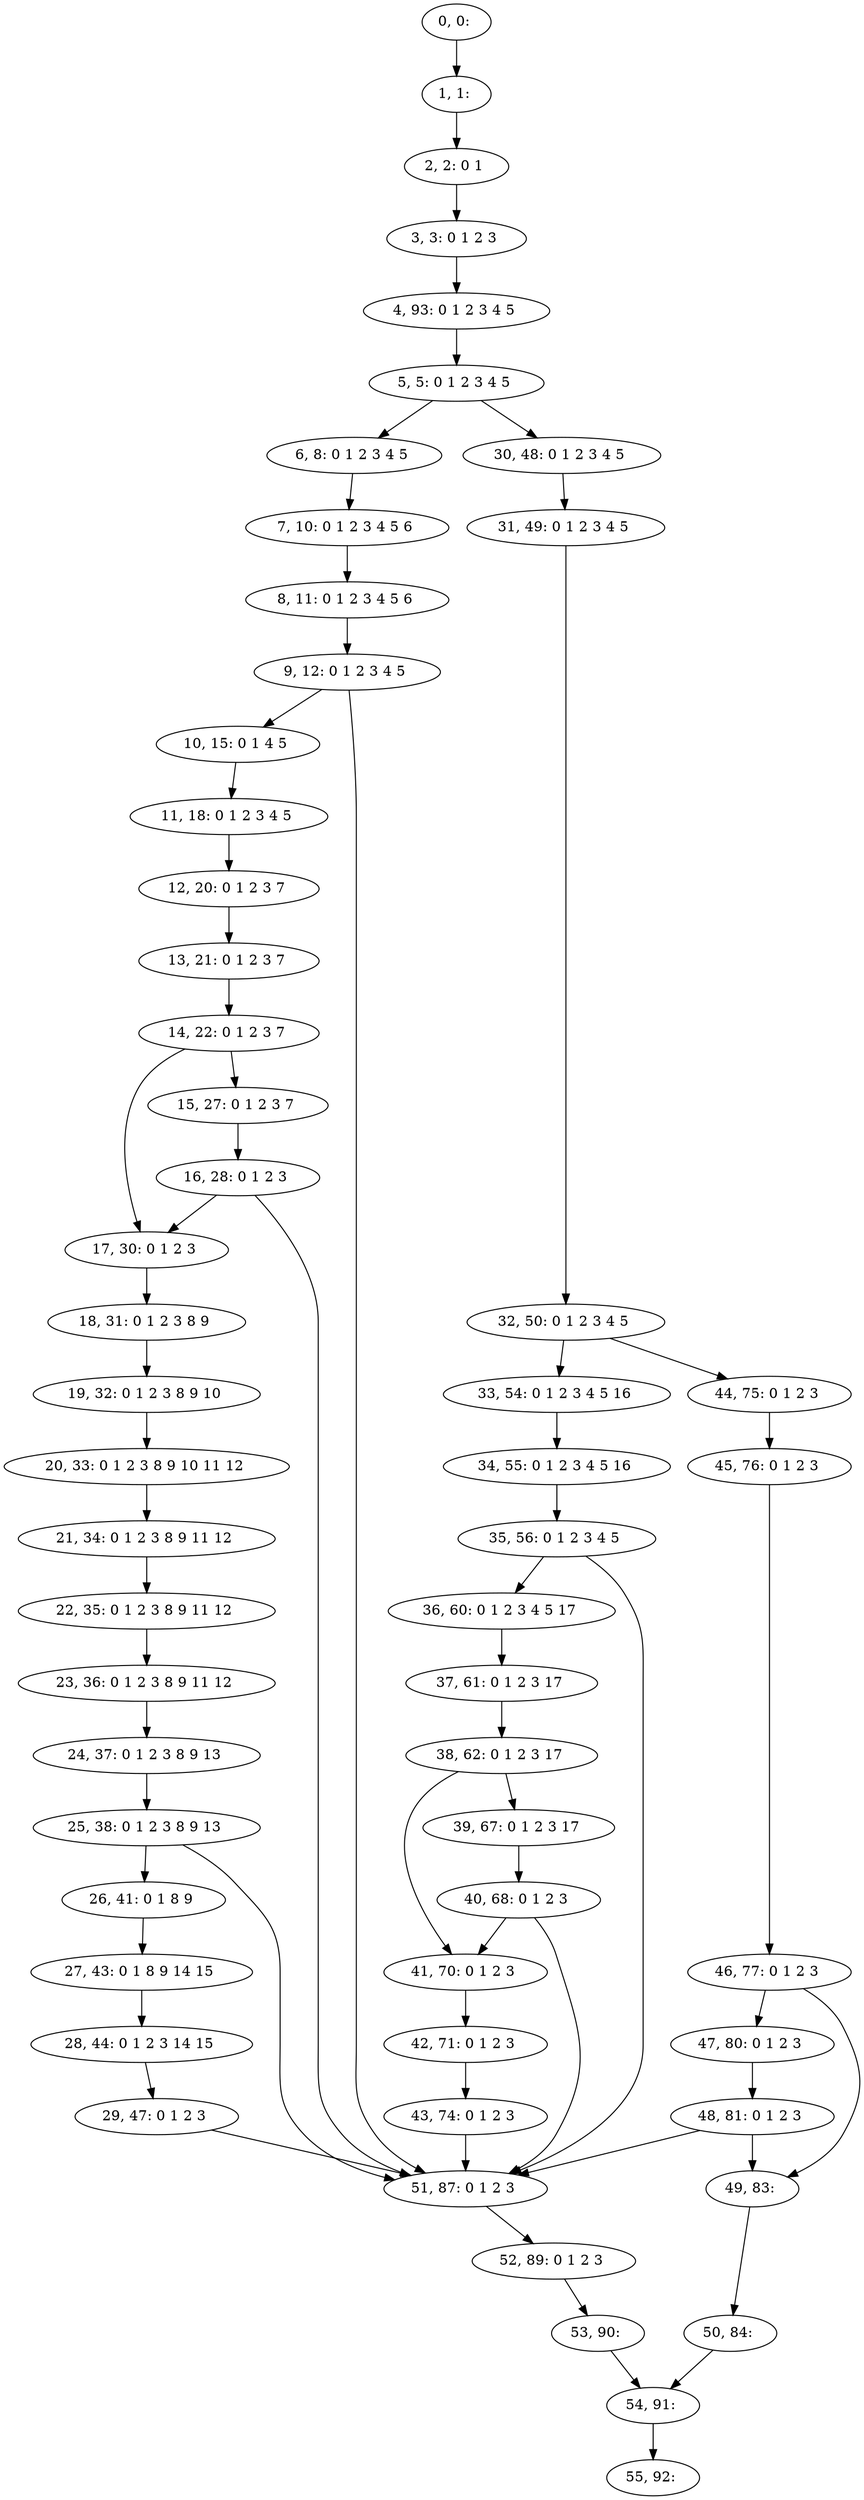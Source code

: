 digraph G {
0[label="0, 0: "];
1[label="1, 1: "];
2[label="2, 2: 0 1 "];
3[label="3, 3: 0 1 2 3 "];
4[label="4, 93: 0 1 2 3 4 5 "];
5[label="5, 5: 0 1 2 3 4 5 "];
6[label="6, 8: 0 1 2 3 4 5 "];
7[label="7, 10: 0 1 2 3 4 5 6 "];
8[label="8, 11: 0 1 2 3 4 5 6 "];
9[label="9, 12: 0 1 2 3 4 5 "];
10[label="10, 15: 0 1 4 5 "];
11[label="11, 18: 0 1 2 3 4 5 "];
12[label="12, 20: 0 1 2 3 7 "];
13[label="13, 21: 0 1 2 3 7 "];
14[label="14, 22: 0 1 2 3 7 "];
15[label="15, 27: 0 1 2 3 7 "];
16[label="16, 28: 0 1 2 3 "];
17[label="17, 30: 0 1 2 3 "];
18[label="18, 31: 0 1 2 3 8 9 "];
19[label="19, 32: 0 1 2 3 8 9 10 "];
20[label="20, 33: 0 1 2 3 8 9 10 11 12 "];
21[label="21, 34: 0 1 2 3 8 9 11 12 "];
22[label="22, 35: 0 1 2 3 8 9 11 12 "];
23[label="23, 36: 0 1 2 3 8 9 11 12 "];
24[label="24, 37: 0 1 2 3 8 9 13 "];
25[label="25, 38: 0 1 2 3 8 9 13 "];
26[label="26, 41: 0 1 8 9 "];
27[label="27, 43: 0 1 8 9 14 15 "];
28[label="28, 44: 0 1 2 3 14 15 "];
29[label="29, 47: 0 1 2 3 "];
30[label="30, 48: 0 1 2 3 4 5 "];
31[label="31, 49: 0 1 2 3 4 5 "];
32[label="32, 50: 0 1 2 3 4 5 "];
33[label="33, 54: 0 1 2 3 4 5 16 "];
34[label="34, 55: 0 1 2 3 4 5 16 "];
35[label="35, 56: 0 1 2 3 4 5 "];
36[label="36, 60: 0 1 2 3 4 5 17 "];
37[label="37, 61: 0 1 2 3 17 "];
38[label="38, 62: 0 1 2 3 17 "];
39[label="39, 67: 0 1 2 3 17 "];
40[label="40, 68: 0 1 2 3 "];
41[label="41, 70: 0 1 2 3 "];
42[label="42, 71: 0 1 2 3 "];
43[label="43, 74: 0 1 2 3 "];
44[label="44, 75: 0 1 2 3 "];
45[label="45, 76: 0 1 2 3 "];
46[label="46, 77: 0 1 2 3 "];
47[label="47, 80: 0 1 2 3 "];
48[label="48, 81: 0 1 2 3 "];
49[label="49, 83: "];
50[label="50, 84: "];
51[label="51, 87: 0 1 2 3 "];
52[label="52, 89: 0 1 2 3 "];
53[label="53, 90: "];
54[label="54, 91: "];
55[label="55, 92: "];
0->1 ;
1->2 ;
2->3 ;
3->4 ;
4->5 ;
5->6 ;
5->30 ;
6->7 ;
7->8 ;
8->9 ;
9->10 ;
9->51 ;
10->11 ;
11->12 ;
12->13 ;
13->14 ;
14->15 ;
14->17 ;
15->16 ;
16->17 ;
16->51 ;
17->18 ;
18->19 ;
19->20 ;
20->21 ;
21->22 ;
22->23 ;
23->24 ;
24->25 ;
25->26 ;
25->51 ;
26->27 ;
27->28 ;
28->29 ;
29->51 ;
30->31 ;
31->32 ;
32->33 ;
32->44 ;
33->34 ;
34->35 ;
35->36 ;
35->51 ;
36->37 ;
37->38 ;
38->39 ;
38->41 ;
39->40 ;
40->41 ;
40->51 ;
41->42 ;
42->43 ;
43->51 ;
44->45 ;
45->46 ;
46->47 ;
46->49 ;
47->48 ;
48->49 ;
48->51 ;
49->50 ;
50->54 ;
51->52 ;
52->53 ;
53->54 ;
54->55 ;
}
